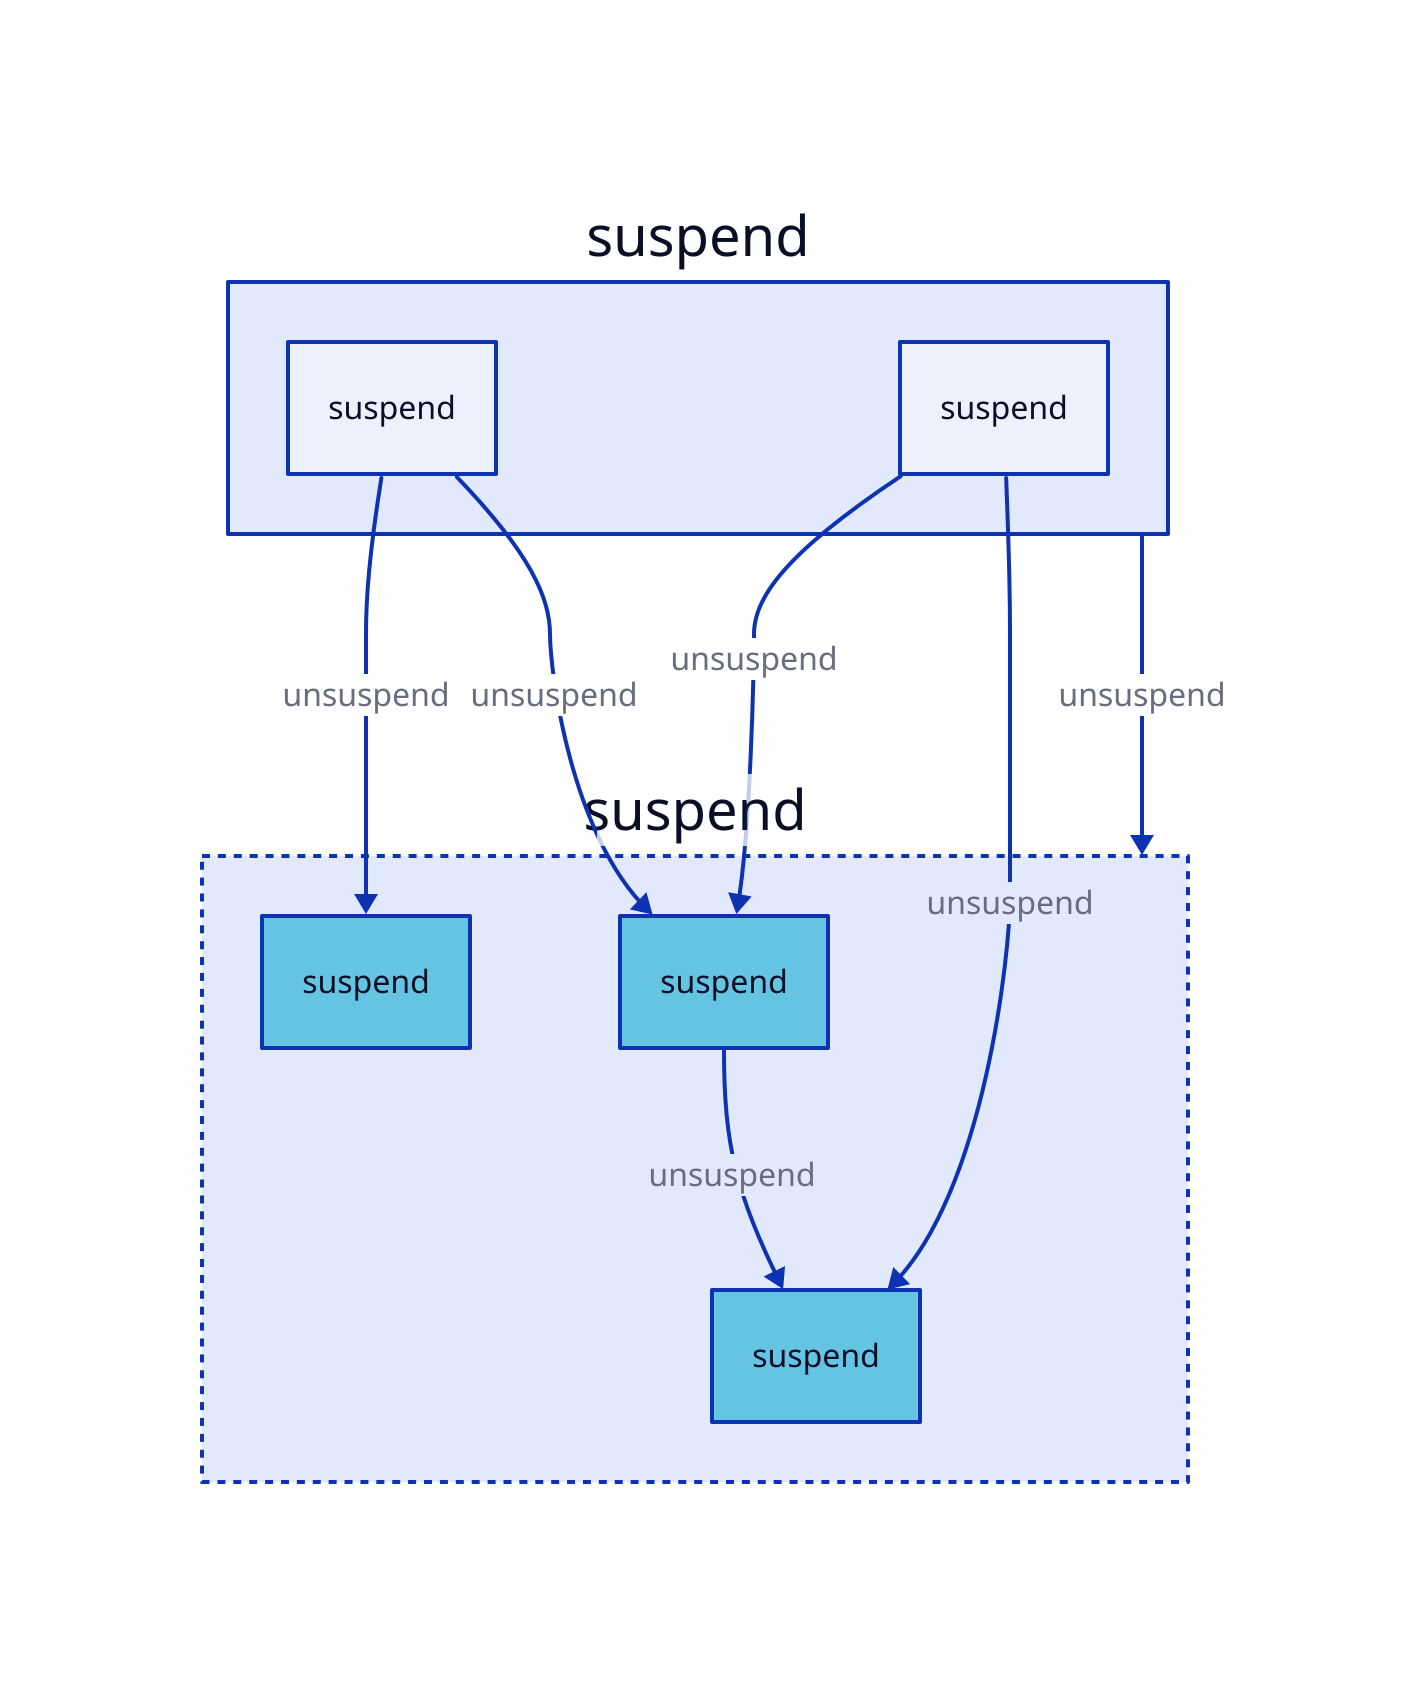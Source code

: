 # -----
# Models
# -----
restaurants: Restaurants {
  style.stroke-dash: 2
  *.style.fill: "#66c4e3"
  chip: Chipotle
  cfa: Chick-Fil-A
  bk: Burger King

  chip -> bk: competes with
}

diners: Diners {
  daniel
  zack
}

# -----
# Model Relationships
# -----
diners -> restaurants: eat at

diners.daniel -> restaurants.chip: likes
diners.daniel -> restaurants.cfa: dislikes

diners.zack -> restaurants.bk: likes
diners.zack -> restaurants.chip: likes


# Treat the above as models
**: suspend
(** -> **)[*]: suspend

# Display only models connected to bk and their relationships
(** -> **)[*]: unsuspend {
  &dst: restaurants.bk
}
